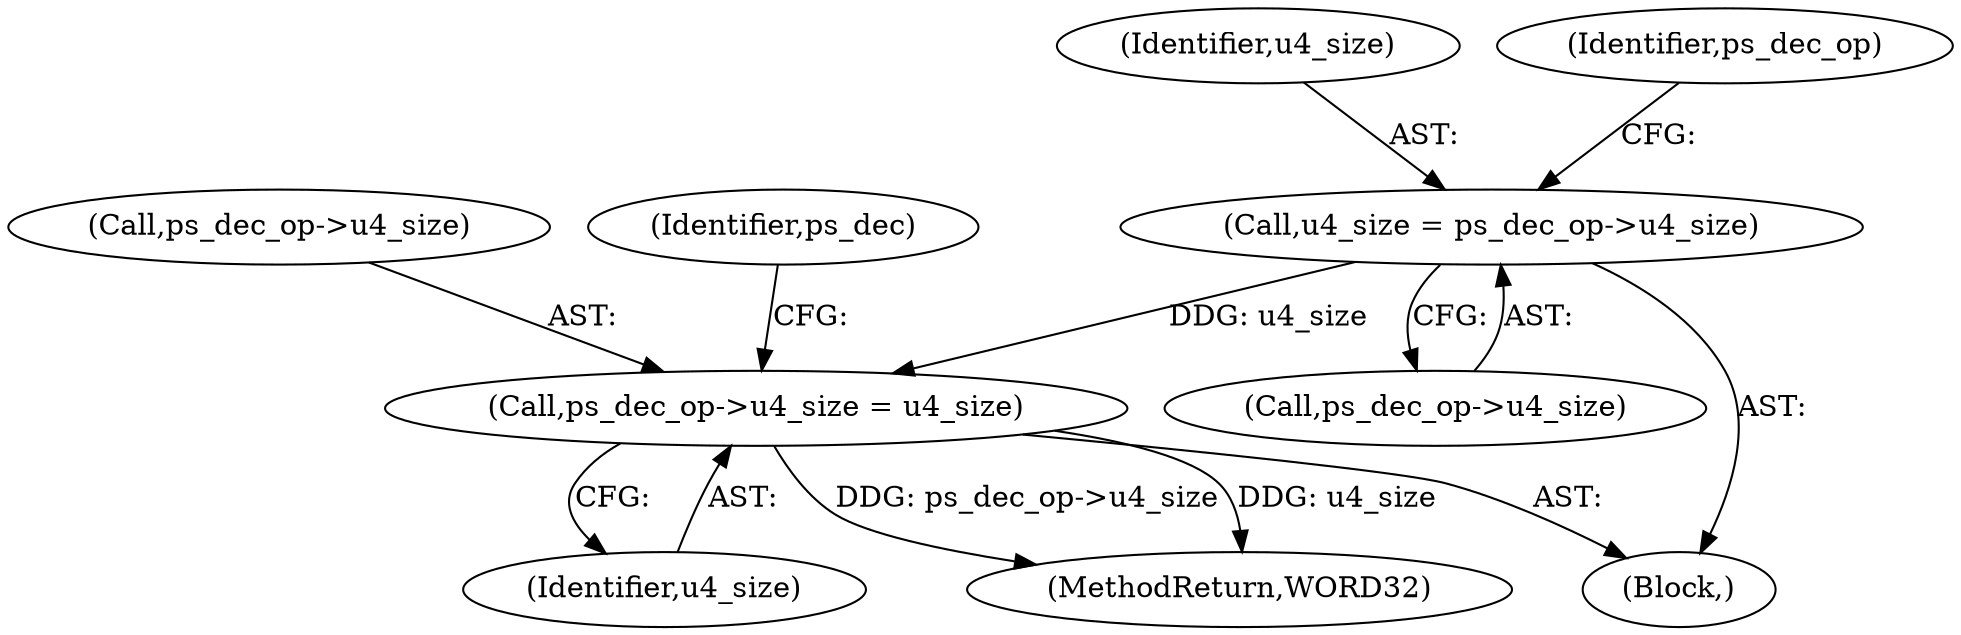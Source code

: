 digraph "0_Android_33ef7de9ddc8ea7eb9cbc440d1cf89957a0c267b@pointer" {
"1000222" [label="(Call,u4_size = ps_dec_op->u4_size)"];
"1000232" [label="(Call,ps_dec_op->u4_size = u4_size)"];
"1000233" [label="(Call,ps_dec_op->u4_size)"];
"1000232" [label="(Call,ps_dec_op->u4_size = u4_size)"];
"1000239" [label="(Identifier,ps_dec)"];
"1000223" [label="(Identifier,u4_size)"];
"1000220" [label="(Block,)"];
"1000236" [label="(Identifier,u4_size)"];
"1000222" [label="(Call,u4_size = ps_dec_op->u4_size)"];
"1000228" [label="(Identifier,ps_dec_op)"];
"1000224" [label="(Call,ps_dec_op->u4_size)"];
"1002186" [label="(MethodReturn,WORD32)"];
"1000222" -> "1000220"  [label="AST: "];
"1000222" -> "1000224"  [label="CFG: "];
"1000223" -> "1000222"  [label="AST: "];
"1000224" -> "1000222"  [label="AST: "];
"1000228" -> "1000222"  [label="CFG: "];
"1000222" -> "1000232"  [label="DDG: u4_size"];
"1000232" -> "1000220"  [label="AST: "];
"1000232" -> "1000236"  [label="CFG: "];
"1000233" -> "1000232"  [label="AST: "];
"1000236" -> "1000232"  [label="AST: "];
"1000239" -> "1000232"  [label="CFG: "];
"1000232" -> "1002186"  [label="DDG: ps_dec_op->u4_size"];
"1000232" -> "1002186"  [label="DDG: u4_size"];
}
